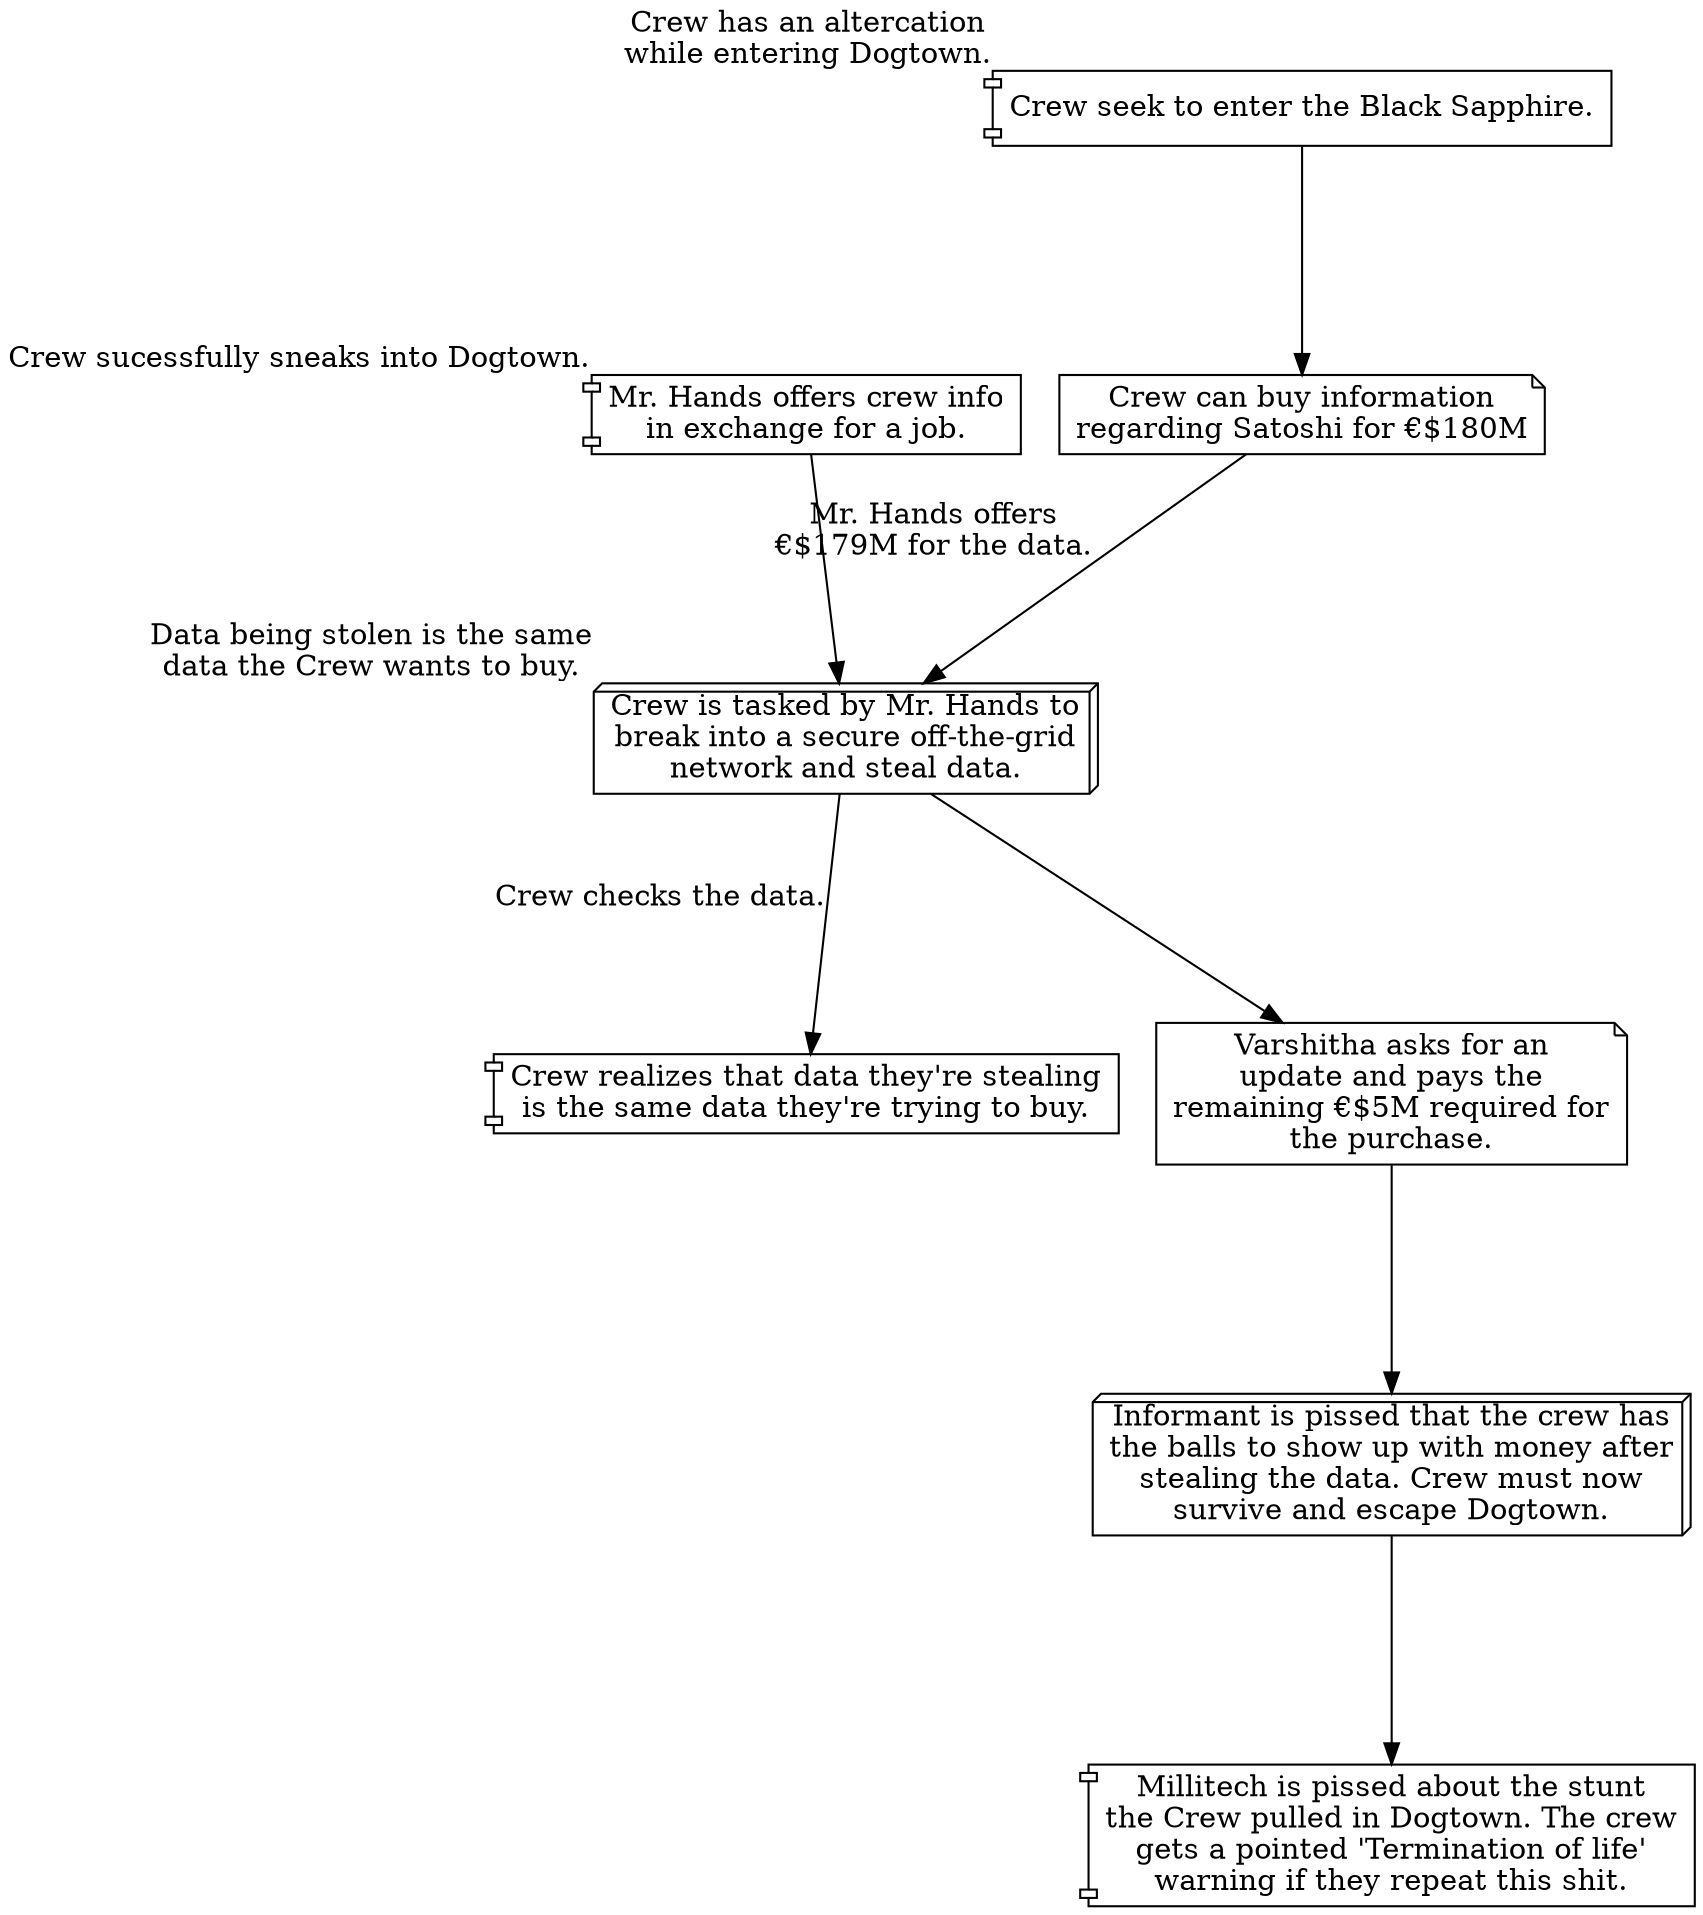 /*
HOOK            invtriangle         Potential Start to the mission
DEVELOPMENT     circle              New information/event that influences the players approach
ACTION          box3d                 Players doing something
CLIMAX          triangle            Potential end to the mission
*/

digraph satoshi {
    // =================
    // ===== ATTRS =====
    // =================

    graph [
        linelength = 50
        splines = line
        dpi = 300
    ];

    edge [
        minlen = 3
    ];


    // =================
    // ===== NODES =====
    // =================

    // ?
    Dev1Hands [
        label = "Mr. Hands offers crew info\nin exchange for a job."
        xlabel = "Crew sucessfully sneaks into Dogtown."
        shape = "component"
    ];

    // ?
    Dev1BlackSapphire [
        label = "Crew seek to enter the Black Sapphire."
        xlabel = "Crew has an altercation\nwhile entering Dogtown."
        shape = "component"
    ];

    // Satoshi's Grubb-Inhara Algorithm if true, is potentially more devastating than an ICBM and an
    // ICBM costs about €$370M to develop. €$180M is a pretty reasonable asking price.
    Dev2Purchase [
        label = "Crew can buy information\nregarding Satoshi for €$180M"
        shape = "note"
    ];

    Act1Theft [
        label = "Crew is tasked by Mr. Hands to\nbreak into a secure off-the-grid\nnetwork and steal data."
        xlabel = "Data being stolen is the same\ndata the Crew wants to buy."
        shape = "box3d"
    ];

    Dev3DataCheck [
        label = "Crew realizes that data they're stealing\nis the same data they're trying to buy."
        shape = "component"
    ];

    Dev4FiveMil [
        label = "Varshitha asks for an\nupdate and pays the\nremaining €$5M required for\nthe purchase."
        shape = "note"
    ];

    Act2Survive [
        label = "Informant is pissed that the crew has\nthe balls to show up with money after\nstealing the data. Crew must now\nsurvive and escape Dogtown."
        shape = "box3d"
    ];

    Dev5DressDown [
        label = "Millitech is pissed about the stunt\nthe Crew pulled in Dogtown. The crew\ngets a pointed 'Termination of life'\nwarning if they repeat this shit."
        shape = "component"
    ];

    // =================
    // ===== GRAPH =====
    // =================

    Dev1BlackSapphire   -> Dev2Purchase
    Dev2Purchase        -> Act1Theft        [xlabel = "Mr. Hands offers\n€$179M for the data."]
    Dev1Hands           -> Act1Theft
    Act1Theft           -> Dev4FiveMil
    Act1Theft           -> Dev3DataCheck    [xlabel = "Crew checks the data."]
    Dev4FiveMil         -> Act2Survive
    Act2Survive         -> Dev5DressDown
}
